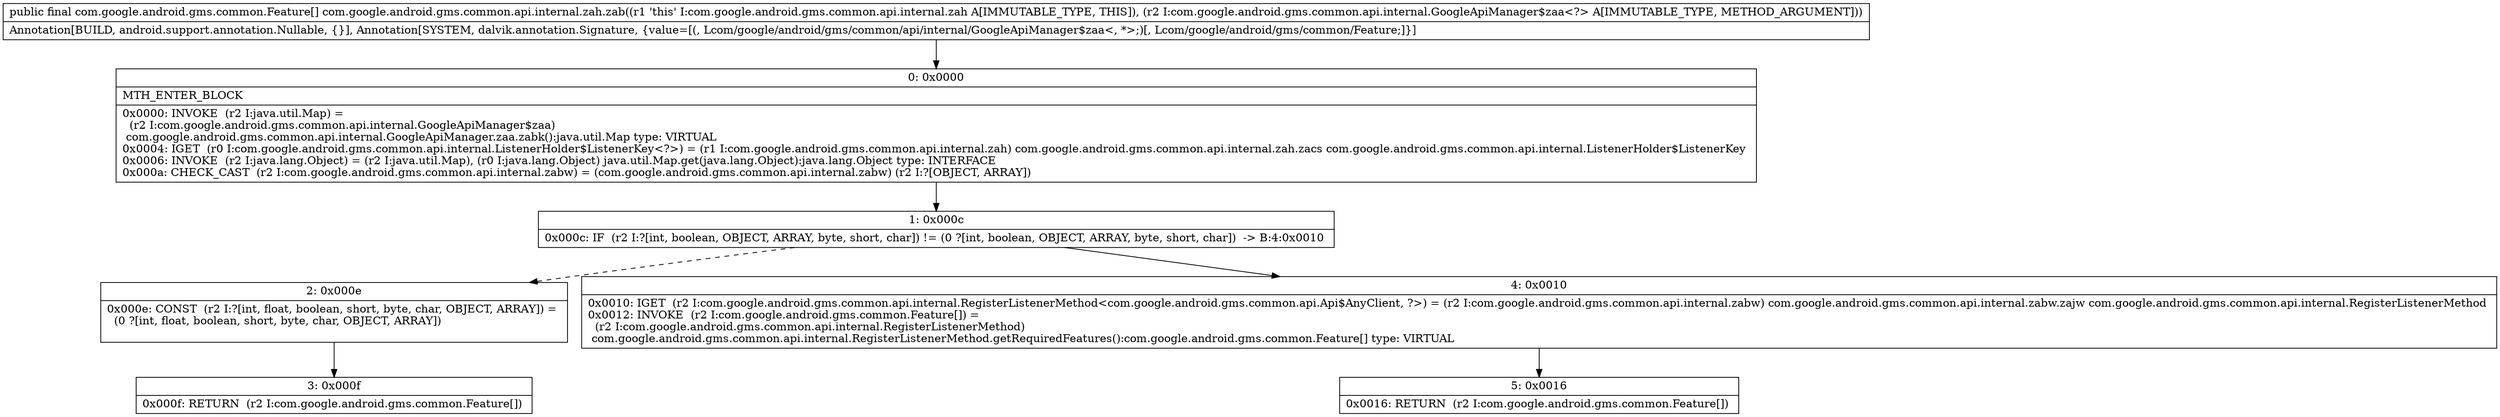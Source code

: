 digraph "CFG forcom.google.android.gms.common.api.internal.zah.zab(Lcom\/google\/android\/gms\/common\/api\/internal\/GoogleApiManager$zaa;)[Lcom\/google\/android\/gms\/common\/Feature;" {
Node_0 [shape=record,label="{0\:\ 0x0000|MTH_ENTER_BLOCK\l|0x0000: INVOKE  (r2 I:java.util.Map) = \l  (r2 I:com.google.android.gms.common.api.internal.GoogleApiManager$zaa)\l com.google.android.gms.common.api.internal.GoogleApiManager.zaa.zabk():java.util.Map type: VIRTUAL \l0x0004: IGET  (r0 I:com.google.android.gms.common.api.internal.ListenerHolder$ListenerKey\<?\>) = (r1 I:com.google.android.gms.common.api.internal.zah) com.google.android.gms.common.api.internal.zah.zacs com.google.android.gms.common.api.internal.ListenerHolder$ListenerKey \l0x0006: INVOKE  (r2 I:java.lang.Object) = (r2 I:java.util.Map), (r0 I:java.lang.Object) java.util.Map.get(java.lang.Object):java.lang.Object type: INTERFACE \l0x000a: CHECK_CAST  (r2 I:com.google.android.gms.common.api.internal.zabw) = (com.google.android.gms.common.api.internal.zabw) (r2 I:?[OBJECT, ARRAY]) \l}"];
Node_1 [shape=record,label="{1\:\ 0x000c|0x000c: IF  (r2 I:?[int, boolean, OBJECT, ARRAY, byte, short, char]) != (0 ?[int, boolean, OBJECT, ARRAY, byte, short, char])  \-\> B:4:0x0010 \l}"];
Node_2 [shape=record,label="{2\:\ 0x000e|0x000e: CONST  (r2 I:?[int, float, boolean, short, byte, char, OBJECT, ARRAY]) = \l  (0 ?[int, float, boolean, short, byte, char, OBJECT, ARRAY])\l \l}"];
Node_3 [shape=record,label="{3\:\ 0x000f|0x000f: RETURN  (r2 I:com.google.android.gms.common.Feature[]) \l}"];
Node_4 [shape=record,label="{4\:\ 0x0010|0x0010: IGET  (r2 I:com.google.android.gms.common.api.internal.RegisterListenerMethod\<com.google.android.gms.common.api.Api$AnyClient, ?\>) = (r2 I:com.google.android.gms.common.api.internal.zabw) com.google.android.gms.common.api.internal.zabw.zajw com.google.android.gms.common.api.internal.RegisterListenerMethod \l0x0012: INVOKE  (r2 I:com.google.android.gms.common.Feature[]) = \l  (r2 I:com.google.android.gms.common.api.internal.RegisterListenerMethod)\l com.google.android.gms.common.api.internal.RegisterListenerMethod.getRequiredFeatures():com.google.android.gms.common.Feature[] type: VIRTUAL \l}"];
Node_5 [shape=record,label="{5\:\ 0x0016|0x0016: RETURN  (r2 I:com.google.android.gms.common.Feature[]) \l}"];
MethodNode[shape=record,label="{public final com.google.android.gms.common.Feature[] com.google.android.gms.common.api.internal.zah.zab((r1 'this' I:com.google.android.gms.common.api.internal.zah A[IMMUTABLE_TYPE, THIS]), (r2 I:com.google.android.gms.common.api.internal.GoogleApiManager$zaa\<?\> A[IMMUTABLE_TYPE, METHOD_ARGUMENT]))  | Annotation[BUILD, android.support.annotation.Nullable, \{\}], Annotation[SYSTEM, dalvik.annotation.Signature, \{value=[(, Lcom\/google\/android\/gms\/common\/api\/internal\/GoogleApiManager$zaa\<, *\>;)[, Lcom\/google\/android\/gms\/common\/Feature;]\}]\l}"];
MethodNode -> Node_0;
Node_0 -> Node_1;
Node_1 -> Node_2[style=dashed];
Node_1 -> Node_4;
Node_2 -> Node_3;
Node_4 -> Node_5;
}

